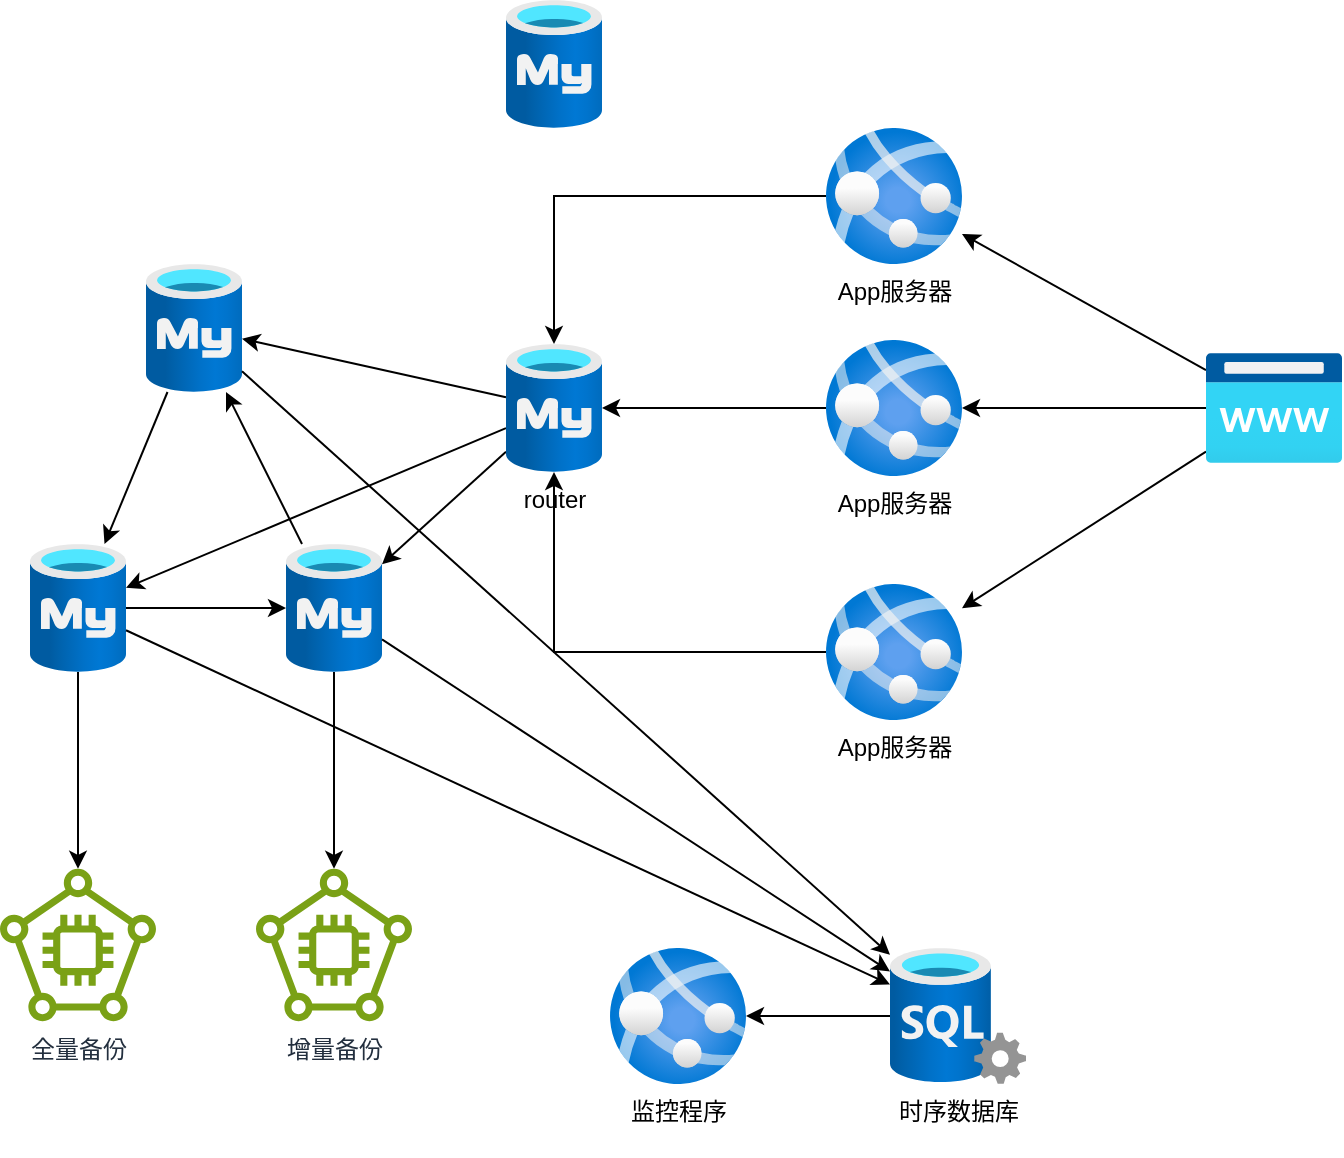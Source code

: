 <mxfile version="24.7.14" pages="5">
  <diagram name="L1" id="BFDUDT7zp8bW2f1VNkSr">
    <mxGraphModel dx="892" dy="621" grid="1" gridSize="10" guides="1" tooltips="1" connect="1" arrows="1" fold="1" page="1" pageScale="1" pageWidth="850" pageHeight="1100" math="0" shadow="0">
      <root>
        <mxCell id="0" />
        <mxCell id="1" parent="0" />
        <mxCell id="Ar2I6kyapb9o5fW3UJyG-4" value="" style="rounded=0;orthogonalLoop=1;jettySize=auto;html=1;" edge="1" parent="1" source="Ar2I6kyapb9o5fW3UJyG-1" target="Ar2I6kyapb9o5fW3UJyG-2">
          <mxGeometry relative="1" as="geometry" />
        </mxCell>
        <mxCell id="Ar2I6kyapb9o5fW3UJyG-1" value="" style="image;aspect=fixed;html=1;points=[];align=center;fontSize=12;image=img/lib/azure2/databases/Azure_Database_MySQL_Server.svg;" vertex="1" parent="1">
          <mxGeometry x="208" y="198" width="48" height="64" as="geometry" />
        </mxCell>
        <mxCell id="Ar2I6kyapb9o5fW3UJyG-5" value="" style="edgeStyle=orthogonalEdgeStyle;rounded=0;orthogonalLoop=1;jettySize=auto;html=1;" edge="1" parent="1" source="Ar2I6kyapb9o5fW3UJyG-2" target="Ar2I6kyapb9o5fW3UJyG-3">
          <mxGeometry relative="1" as="geometry" />
        </mxCell>
        <mxCell id="oi42S8Nz0SJRRiCIxCUv-2" value="" style="edgeStyle=orthogonalEdgeStyle;rounded=0;orthogonalLoop=1;jettySize=auto;html=1;" edge="1" parent="1" source="Ar2I6kyapb9o5fW3UJyG-2" target="uQp_ELIqiohpTSqB1h4A-3">
          <mxGeometry relative="1" as="geometry" />
        </mxCell>
        <mxCell id="Ar2I6kyapb9o5fW3UJyG-2" value="" style="image;aspect=fixed;html=1;points=[];align=center;fontSize=12;image=img/lib/azure2/databases/Azure_Database_MySQL_Server.svg;" vertex="1" parent="1">
          <mxGeometry x="150" y="338" width="48" height="64" as="geometry" />
        </mxCell>
        <mxCell id="Ar2I6kyapb9o5fW3UJyG-6" value="" style="rounded=0;orthogonalLoop=1;jettySize=auto;html=1;" edge="1" parent="1" source="Ar2I6kyapb9o5fW3UJyG-3" target="Ar2I6kyapb9o5fW3UJyG-1">
          <mxGeometry relative="1" as="geometry" />
        </mxCell>
        <mxCell id="oi42S8Nz0SJRRiCIxCUv-1" value="" style="edgeStyle=orthogonalEdgeStyle;rounded=0;orthogonalLoop=1;jettySize=auto;html=1;" edge="1" parent="1" source="Ar2I6kyapb9o5fW3UJyG-3" target="uQp_ELIqiohpTSqB1h4A-2">
          <mxGeometry relative="1" as="geometry" />
        </mxCell>
        <mxCell id="Ar2I6kyapb9o5fW3UJyG-3" value="" style="image;aspect=fixed;html=1;points=[];align=center;fontSize=12;image=img/lib/azure2/databases/Azure_Database_MySQL_Server.svg;" vertex="1" parent="1">
          <mxGeometry x="278" y="338" width="48" height="64" as="geometry" />
        </mxCell>
        <mxCell id="Ar2I6kyapb9o5fW3UJyG-8" value="" style="rounded=0;orthogonalLoop=1;jettySize=auto;html=1;" edge="1" parent="1" source="Ar2I6kyapb9o5fW3UJyG-7" target="Ar2I6kyapb9o5fW3UJyG-1">
          <mxGeometry relative="1" as="geometry" />
        </mxCell>
        <mxCell id="Ar2I6kyapb9o5fW3UJyG-9" value="" style="rounded=0;orthogonalLoop=1;jettySize=auto;html=1;" edge="1" parent="1" source="Ar2I6kyapb9o5fW3UJyG-7" target="Ar2I6kyapb9o5fW3UJyG-3">
          <mxGeometry relative="1" as="geometry" />
        </mxCell>
        <mxCell id="Ar2I6kyapb9o5fW3UJyG-10" value="" style="rounded=0;orthogonalLoop=1;jettySize=auto;html=1;" edge="1" parent="1" source="Ar2I6kyapb9o5fW3UJyG-7" target="Ar2I6kyapb9o5fW3UJyG-2">
          <mxGeometry relative="1" as="geometry" />
        </mxCell>
        <mxCell id="Ar2I6kyapb9o5fW3UJyG-7" value="router" style="image;aspect=fixed;html=1;points=[];align=center;fontSize=12;image=img/lib/azure2/databases/Azure_Database_MySQL_Server.svg;" vertex="1" parent="1">
          <mxGeometry x="388" y="238" width="48" height="64" as="geometry" />
        </mxCell>
        <mxCell id="Ar2I6kyapb9o5fW3UJyG-15" value="" style="edgeStyle=orthogonalEdgeStyle;rounded=0;orthogonalLoop=1;jettySize=auto;html=1;" edge="1" parent="1" source="Ar2I6kyapb9o5fW3UJyG-12" target="Ar2I6kyapb9o5fW3UJyG-7">
          <mxGeometry relative="1" as="geometry" />
        </mxCell>
        <mxCell id="Ar2I6kyapb9o5fW3UJyG-12" value="App服务器" style="image;aspect=fixed;html=1;points=[];align=center;fontSize=12;image=img/lib/azure2/app_services/App_Services.svg;" vertex="1" parent="1">
          <mxGeometry x="548" y="130" width="68" height="68" as="geometry" />
        </mxCell>
        <mxCell id="Ar2I6kyapb9o5fW3UJyG-17" value="" style="edgeStyle=orthogonalEdgeStyle;rounded=0;orthogonalLoop=1;jettySize=auto;html=1;" edge="1" parent="1" source="Ar2I6kyapb9o5fW3UJyG-13" target="Ar2I6kyapb9o5fW3UJyG-7">
          <mxGeometry relative="1" as="geometry" />
        </mxCell>
        <mxCell id="Ar2I6kyapb9o5fW3UJyG-13" value="App服务器" style="image;aspect=fixed;html=1;points=[];align=center;fontSize=12;image=img/lib/azure2/app_services/App_Services.svg;" vertex="1" parent="1">
          <mxGeometry x="548" y="358" width="68" height="68" as="geometry" />
        </mxCell>
        <mxCell id="Ar2I6kyapb9o5fW3UJyG-16" value="" style="edgeStyle=orthogonalEdgeStyle;rounded=0;orthogonalLoop=1;jettySize=auto;html=1;" edge="1" parent="1" source="Ar2I6kyapb9o5fW3UJyG-14" target="Ar2I6kyapb9o5fW3UJyG-7">
          <mxGeometry relative="1" as="geometry" />
        </mxCell>
        <mxCell id="Ar2I6kyapb9o5fW3UJyG-14" value="App服务器" style="image;aspect=fixed;html=1;points=[];align=center;fontSize=12;image=img/lib/azure2/app_services/App_Services.svg;" vertex="1" parent="1">
          <mxGeometry x="548" y="236" width="68" height="68" as="geometry" />
        </mxCell>
        <mxCell id="Ar2I6kyapb9o5fW3UJyG-19" value="" style="rounded=0;orthogonalLoop=1;jettySize=auto;html=1;" edge="1" parent="1" source="Ar2I6kyapb9o5fW3UJyG-18" target="Ar2I6kyapb9o5fW3UJyG-12">
          <mxGeometry relative="1" as="geometry" />
        </mxCell>
        <mxCell id="Ar2I6kyapb9o5fW3UJyG-20" value="" style="rounded=0;orthogonalLoop=1;jettySize=auto;html=1;" edge="1" parent="1" source="Ar2I6kyapb9o5fW3UJyG-18" target="Ar2I6kyapb9o5fW3UJyG-14">
          <mxGeometry relative="1" as="geometry" />
        </mxCell>
        <mxCell id="Ar2I6kyapb9o5fW3UJyG-21" value="" style="rounded=0;orthogonalLoop=1;jettySize=auto;html=1;" edge="1" parent="1" source="Ar2I6kyapb9o5fW3UJyG-18" target="Ar2I6kyapb9o5fW3UJyG-13">
          <mxGeometry relative="1" as="geometry" />
        </mxCell>
        <mxCell id="Ar2I6kyapb9o5fW3UJyG-18" value="" style="image;aspect=fixed;html=1;points=[];align=center;fontSize=12;image=img/lib/azure2/app_services/App_Service_Domains.svg;" vertex="1" parent="1">
          <mxGeometry x="738" y="242.5" width="68" height="55.0" as="geometry" />
        </mxCell>
        <mxCell id="81i1dUO_mtLAsaVfOT57-1" value="" style="image;aspect=fixed;html=1;points=[];align=center;fontSize=12;image=img/lib/azure2/databases/Azure_Database_MySQL_Server.svg;" vertex="1" parent="1">
          <mxGeometry x="388" y="66" width="48" height="64" as="geometry" />
        </mxCell>
        <mxCell id="81i1dUO_mtLAsaVfOT57-2" value="监控程序&lt;div&gt;&lt;br&gt;&lt;/div&gt;" style="image;aspect=fixed;html=1;points=[];align=center;fontSize=12;image=img/lib/azure2/app_services/App_Services.svg;" vertex="1" parent="1">
          <mxGeometry x="440" y="540" width="68" height="68" as="geometry" />
        </mxCell>
        <mxCell id="uQp_ELIqiohpTSqB1h4A-1" value="" style="edgeStyle=orthogonalEdgeStyle;rounded=0;orthogonalLoop=1;jettySize=auto;html=1;" edge="1" parent="1" source="81i1dUO_mtLAsaVfOT57-3" target="81i1dUO_mtLAsaVfOT57-2">
          <mxGeometry relative="1" as="geometry" />
        </mxCell>
        <mxCell id="81i1dUO_mtLAsaVfOT57-3" value="时序数据库" style="image;aspect=fixed;html=1;points=[];align=center;fontSize=12;image=img/lib/azure2/databases/SQL_Server.svg;" vertex="1" parent="1">
          <mxGeometry x="580" y="540" width="68" height="68" as="geometry" />
        </mxCell>
        <mxCell id="uQp_ELIqiohpTSqB1h4A-2" value="增量备份" style="sketch=0;outlineConnect=0;fontColor=#232F3E;gradientColor=none;fillColor=#7AA116;strokeColor=none;dashed=0;verticalLabelPosition=bottom;verticalAlign=top;align=center;html=1;fontSize=12;fontStyle=0;aspect=fixed;pointerEvents=1;shape=mxgraph.aws4.backup_compute;" vertex="1" parent="1">
          <mxGeometry x="263" y="500" width="78" height="77" as="geometry" />
        </mxCell>
        <mxCell id="uQp_ELIqiohpTSqB1h4A-3" value="全量备份" style="sketch=0;outlineConnect=0;fontColor=#232F3E;gradientColor=none;fillColor=#7AA116;strokeColor=none;dashed=0;verticalLabelPosition=bottom;verticalAlign=top;align=center;html=1;fontSize=12;fontStyle=0;aspect=fixed;pointerEvents=1;shape=mxgraph.aws4.backup_compute;" vertex="1" parent="1">
          <mxGeometry x="135" y="500" width="78" height="77" as="geometry" />
        </mxCell>
        <mxCell id="oi42S8Nz0SJRRiCIxCUv-3" value="" style="endArrow=classic;html=1;rounded=0;" edge="1" parent="1" source="Ar2I6kyapb9o5fW3UJyG-1" target="81i1dUO_mtLAsaVfOT57-3">
          <mxGeometry width="50" height="50" relative="1" as="geometry">
            <mxPoint x="370" y="400" as="sourcePoint" />
            <mxPoint x="420" y="350" as="targetPoint" />
          </mxGeometry>
        </mxCell>
        <mxCell id="oi42S8Nz0SJRRiCIxCUv-4" value="" style="endArrow=classic;html=1;rounded=0;" edge="1" parent="1" source="Ar2I6kyapb9o5fW3UJyG-2" target="81i1dUO_mtLAsaVfOT57-3">
          <mxGeometry width="50" height="50" relative="1" as="geometry">
            <mxPoint x="370" y="400" as="sourcePoint" />
            <mxPoint x="420" y="350" as="targetPoint" />
          </mxGeometry>
        </mxCell>
        <mxCell id="oi42S8Nz0SJRRiCIxCUv-5" value="" style="endArrow=classic;html=1;rounded=0;" edge="1" parent="1" source="Ar2I6kyapb9o5fW3UJyG-3" target="81i1dUO_mtLAsaVfOT57-3">
          <mxGeometry width="50" height="50" relative="1" as="geometry">
            <mxPoint x="370" y="400" as="sourcePoint" />
            <mxPoint x="420" y="350" as="targetPoint" />
          </mxGeometry>
        </mxCell>
      </root>
    </mxGraphModel>
  </diagram>
  <diagram id="nIjgZ2-SpNTqjJREQWF2" name="L2">
    <mxGraphModel dx="892" dy="621" grid="1" gridSize="10" guides="1" tooltips="1" connect="1" arrows="1" fold="1" page="1" pageScale="1" pageWidth="850" pageHeight="1100" math="0" shadow="0">
      <root>
        <mxCell id="0" />
        <mxCell id="1" parent="0" />
        <mxCell id="2KMu9q8ZVu2z2tUtmJDD-1" value="" style="rounded=0;orthogonalLoop=1;jettySize=auto;html=1;" edge="1" parent="1" source="2KMu9q8ZVu2z2tUtmJDD-2" target="2KMu9q8ZVu2z2tUtmJDD-4">
          <mxGeometry relative="1" as="geometry" />
        </mxCell>
        <mxCell id="2KMu9q8ZVu2z2tUtmJDD-2" value="" style="image;aspect=fixed;html=1;points=[];align=center;fontSize=12;image=img/lib/azure2/databases/Azure_Database_MySQL_Server.svg;" vertex="1" parent="1">
          <mxGeometry x="240" y="80" width="48" height="64" as="geometry" />
        </mxCell>
        <mxCell id="2KMu9q8ZVu2z2tUtmJDD-3" value="" style="edgeStyle=orthogonalEdgeStyle;rounded=0;orthogonalLoop=1;jettySize=auto;html=1;" edge="1" parent="1" source="2KMu9q8ZVu2z2tUtmJDD-4" target="2KMu9q8ZVu2z2tUtmJDD-6">
          <mxGeometry relative="1" as="geometry" />
        </mxCell>
        <mxCell id="2KMu9q8ZVu2z2tUtmJDD-4" value="" style="image;aspect=fixed;html=1;points=[];align=center;fontSize=12;image=img/lib/azure2/databases/Azure_Database_MySQL_Server.svg;" vertex="1" parent="1">
          <mxGeometry x="182" y="220" width="48" height="64" as="geometry" />
        </mxCell>
        <mxCell id="2KMu9q8ZVu2z2tUtmJDD-5" value="" style="rounded=0;orthogonalLoop=1;jettySize=auto;html=1;" edge="1" parent="1" source="2KMu9q8ZVu2z2tUtmJDD-6" target="2KMu9q8ZVu2z2tUtmJDD-2">
          <mxGeometry relative="1" as="geometry" />
        </mxCell>
        <mxCell id="2KMu9q8ZVu2z2tUtmJDD-6" value="" style="image;aspect=fixed;html=1;points=[];align=center;fontSize=12;image=img/lib/azure2/databases/Azure_Database_MySQL_Server.svg;" vertex="1" parent="1">
          <mxGeometry x="310" y="220" width="48" height="64" as="geometry" />
        </mxCell>
        <mxCell id="2KMu9q8ZVu2z2tUtmJDD-7" value="" style="rounded=0;orthogonalLoop=1;jettySize=auto;html=1;" edge="1" parent="1" source="2KMu9q8ZVu2z2tUtmJDD-10" target="2KMu9q8ZVu2z2tUtmJDD-2">
          <mxGeometry relative="1" as="geometry" />
        </mxCell>
        <mxCell id="2KMu9q8ZVu2z2tUtmJDD-8" value="" style="rounded=0;orthogonalLoop=1;jettySize=auto;html=1;" edge="1" parent="1" source="2KMu9q8ZVu2z2tUtmJDD-10" target="2KMu9q8ZVu2z2tUtmJDD-6">
          <mxGeometry relative="1" as="geometry" />
        </mxCell>
        <mxCell id="2KMu9q8ZVu2z2tUtmJDD-9" value="" style="rounded=0;orthogonalLoop=1;jettySize=auto;html=1;" edge="1" parent="1" source="2KMu9q8ZVu2z2tUtmJDD-10" target="2KMu9q8ZVu2z2tUtmJDD-4">
          <mxGeometry relative="1" as="geometry" />
        </mxCell>
        <mxCell id="2KMu9q8ZVu2z2tUtmJDD-10" value="router" style="image;aspect=fixed;html=1;points=[];align=center;fontSize=12;image=img/lib/azure2/databases/Azure_Database_MySQL_Server.svg;" vertex="1" parent="1">
          <mxGeometry x="420" y="120" width="48" height="64" as="geometry" />
        </mxCell>
        <mxCell id="2KMu9q8ZVu2z2tUtmJDD-11" value="" style="edgeStyle=orthogonalEdgeStyle;rounded=0;orthogonalLoop=1;jettySize=auto;html=1;" edge="1" parent="1" source="2KMu9q8ZVu2z2tUtmJDD-12" target="2KMu9q8ZVu2z2tUtmJDD-10">
          <mxGeometry relative="1" as="geometry" />
        </mxCell>
        <mxCell id="2KMu9q8ZVu2z2tUtmJDD-12" value="App服务器" style="image;aspect=fixed;html=1;points=[];align=center;fontSize=12;image=img/lib/azure2/app_services/App_Services.svg;" vertex="1" parent="1">
          <mxGeometry x="580" y="12" width="68" height="68" as="geometry" />
        </mxCell>
        <mxCell id="2KMu9q8ZVu2z2tUtmJDD-13" value="" style="edgeStyle=orthogonalEdgeStyle;rounded=0;orthogonalLoop=1;jettySize=auto;html=1;" edge="1" parent="1" source="2KMu9q8ZVu2z2tUtmJDD-14" target="2KMu9q8ZVu2z2tUtmJDD-10">
          <mxGeometry relative="1" as="geometry" />
        </mxCell>
        <mxCell id="2KMu9q8ZVu2z2tUtmJDD-27" value="" style="rounded=0;orthogonalLoop=1;jettySize=auto;html=1;" edge="1" parent="1" source="2KMu9q8ZVu2z2tUtmJDD-14" target="2KMu9q8ZVu2z2tUtmJDD-23">
          <mxGeometry relative="1" as="geometry" />
        </mxCell>
        <mxCell id="2KMu9q8ZVu2z2tUtmJDD-14" value="App服务器" style="image;aspect=fixed;html=1;points=[];align=center;fontSize=12;image=img/lib/azure2/app_services/App_Services.svg;" vertex="1" parent="1">
          <mxGeometry x="580" y="240" width="68" height="68" as="geometry" />
        </mxCell>
        <mxCell id="2KMu9q8ZVu2z2tUtmJDD-29" value="" style="edgeStyle=orthogonalEdgeStyle;rounded=0;orthogonalLoop=1;jettySize=auto;html=1;" edge="1" parent="1" source="2KMu9q8ZVu2z2tUtmJDD-16" target="2KMu9q8ZVu2z2tUtmJDD-10">
          <mxGeometry relative="1" as="geometry" />
        </mxCell>
        <mxCell id="2KMu9q8ZVu2z2tUtmJDD-16" value="App服务器" style="image;aspect=fixed;html=1;points=[];align=center;fontSize=12;image=img/lib/azure2/app_services/App_Services.svg;" vertex="1" parent="1">
          <mxGeometry x="580" y="118" width="68" height="68" as="geometry" />
        </mxCell>
        <mxCell id="2KMu9q8ZVu2z2tUtmJDD-17" value="" style="rounded=0;orthogonalLoop=1;jettySize=auto;html=1;" edge="1" parent="1" source="2KMu9q8ZVu2z2tUtmJDD-20" target="2KMu9q8ZVu2z2tUtmJDD-12">
          <mxGeometry relative="1" as="geometry" />
        </mxCell>
        <mxCell id="2KMu9q8ZVu2z2tUtmJDD-18" value="" style="rounded=0;orthogonalLoop=1;jettySize=auto;html=1;" edge="1" parent="1" source="2KMu9q8ZVu2z2tUtmJDD-20" target="2KMu9q8ZVu2z2tUtmJDD-16">
          <mxGeometry relative="1" as="geometry" />
        </mxCell>
        <mxCell id="2KMu9q8ZVu2z2tUtmJDD-19" value="" style="rounded=0;orthogonalLoop=1;jettySize=auto;html=1;" edge="1" parent="1" source="2KMu9q8ZVu2z2tUtmJDD-20" target="2KMu9q8ZVu2z2tUtmJDD-14">
          <mxGeometry relative="1" as="geometry" />
        </mxCell>
        <mxCell id="2KMu9q8ZVu2z2tUtmJDD-20" value="" style="image;aspect=fixed;html=1;points=[];align=center;fontSize=12;image=img/lib/azure2/app_services/App_Service_Domains.svg;" vertex="1" parent="1">
          <mxGeometry x="770" y="124.5" width="68" height="55.0" as="geometry" />
        </mxCell>
        <mxCell id="2KMu9q8ZVu2z2tUtmJDD-23" value="NFS" style="image;aspect=fixed;html=1;points=[];align=center;fontSize=12;image=img/lib/azure2/storage/StorSimple_Data_Managers.svg;" vertex="1" parent="1">
          <mxGeometry x="470" y="390" width="48" height="64" as="geometry" />
        </mxCell>
        <mxCell id="2KMu9q8ZVu2z2tUtmJDD-32" value="" style="rounded=0;orthogonalLoop=1;jettySize=auto;html=1;" edge="1" parent="1" source="2KMu9q8ZVu2z2tUtmJDD-26" target="2KMu9q8ZVu2z2tUtmJDD-10">
          <mxGeometry relative="1" as="geometry" />
        </mxCell>
        <mxCell id="2KMu9q8ZVu2z2tUtmJDD-33" value="" style="edgeStyle=orthogonalEdgeStyle;rounded=0;orthogonalLoop=1;jettySize=auto;html=1;" edge="1" parent="1" source="2KMu9q8ZVu2z2tUtmJDD-26" target="2KMu9q8ZVu2z2tUtmJDD-23">
          <mxGeometry relative="1" as="geometry" />
        </mxCell>
        <mxCell id="2KMu9q8ZVu2z2tUtmJDD-26" value="定时任务" style="points=[[0.145,0.145,0],[0.5,0,0],[0.855,0.145,0],[1,0.5,0],[0.855,0.855,0],[0.5,1,0],[0.145,0.855,0],[0,0.5,0]];shape=mxgraph.bpmn.event;html=1;verticalLabelPosition=bottom;labelBackgroundColor=#ffffff;verticalAlign=top;align=center;perimeter=ellipsePerimeter;outlineConnect=0;aspect=fixed;outline=catching;symbol=timer;" vertex="1" parent="1">
          <mxGeometry x="350" y="397" width="50" height="50" as="geometry" />
        </mxCell>
        <mxCell id="2KMu9q8ZVu2z2tUtmJDD-30" value="" style="endArrow=classic;html=1;rounded=0;" edge="1" parent="1" source="2KMu9q8ZVu2z2tUtmJDD-12" target="2KMu9q8ZVu2z2tUtmJDD-23">
          <mxGeometry width="50" height="50" relative="1" as="geometry">
            <mxPoint x="420" y="220" as="sourcePoint" />
            <mxPoint x="470" y="170" as="targetPoint" />
          </mxGeometry>
        </mxCell>
        <mxCell id="2KMu9q8ZVu2z2tUtmJDD-31" value="" style="endArrow=classic;html=1;rounded=0;" edge="1" parent="1" source="2KMu9q8ZVu2z2tUtmJDD-16" target="2KMu9q8ZVu2z2tUtmJDD-23">
          <mxGeometry width="50" height="50" relative="1" as="geometry">
            <mxPoint x="420" y="220" as="sourcePoint" />
            <mxPoint x="560" y="200" as="targetPoint" />
          </mxGeometry>
        </mxCell>
      </root>
    </mxGraphModel>
  </diagram>
  <diagram id="y6FhThIO_ZO7V0j0Mpfw" name="L3">
    <mxGraphModel dx="892" dy="621" grid="1" gridSize="10" guides="1" tooltips="1" connect="1" arrows="1" fold="1" page="1" pageScale="1" pageWidth="850" pageHeight="1100" math="0" shadow="0">
      <root>
        <mxCell id="0" />
        <mxCell id="1" parent="0" />
        <mxCell id="eptUyO4xNGn-BXEB1Qza-1" value="" style="rounded=0;orthogonalLoop=1;jettySize=auto;html=1;" edge="1" parent="1" source="eptUyO4xNGn-BXEB1Qza-2" target="eptUyO4xNGn-BXEB1Qza-4">
          <mxGeometry relative="1" as="geometry" />
        </mxCell>
        <mxCell id="eptUyO4xNGn-BXEB1Qza-2" value="" style="image;aspect=fixed;html=1;points=[];align=center;fontSize=12;image=img/lib/azure2/databases/Azure_Database_MySQL_Server.svg;" vertex="1" parent="1">
          <mxGeometry x="240" y="80" width="48" height="64" as="geometry" />
        </mxCell>
        <mxCell id="eptUyO4xNGn-BXEB1Qza-3" value="" style="edgeStyle=orthogonalEdgeStyle;rounded=0;orthogonalLoop=1;jettySize=auto;html=1;" edge="1" parent="1" source="eptUyO4xNGn-BXEB1Qza-4" target="eptUyO4xNGn-BXEB1Qza-6">
          <mxGeometry relative="1" as="geometry" />
        </mxCell>
        <mxCell id="eptUyO4xNGn-BXEB1Qza-4" value="" style="image;aspect=fixed;html=1;points=[];align=center;fontSize=12;image=img/lib/azure2/databases/Azure_Database_MySQL_Server.svg;" vertex="1" parent="1">
          <mxGeometry x="182" y="220" width="48" height="64" as="geometry" />
        </mxCell>
        <mxCell id="eptUyO4xNGn-BXEB1Qza-5" value="" style="rounded=0;orthogonalLoop=1;jettySize=auto;html=1;" edge="1" parent="1" source="eptUyO4xNGn-BXEB1Qza-6" target="eptUyO4xNGn-BXEB1Qza-2">
          <mxGeometry relative="1" as="geometry" />
        </mxCell>
        <mxCell id="eptUyO4xNGn-BXEB1Qza-6" value="" style="image;aspect=fixed;html=1;points=[];align=center;fontSize=12;image=img/lib/azure2/databases/Azure_Database_MySQL_Server.svg;" vertex="1" parent="1">
          <mxGeometry x="310" y="220" width="48" height="64" as="geometry" />
        </mxCell>
        <mxCell id="eptUyO4xNGn-BXEB1Qza-7" value="" style="rounded=0;orthogonalLoop=1;jettySize=auto;html=1;" edge="1" parent="1" source="eptUyO4xNGn-BXEB1Qza-10" target="eptUyO4xNGn-BXEB1Qza-2">
          <mxGeometry relative="1" as="geometry" />
        </mxCell>
        <mxCell id="eptUyO4xNGn-BXEB1Qza-8" value="" style="rounded=0;orthogonalLoop=1;jettySize=auto;html=1;" edge="1" parent="1" source="eptUyO4xNGn-BXEB1Qza-10" target="eptUyO4xNGn-BXEB1Qza-6">
          <mxGeometry relative="1" as="geometry" />
        </mxCell>
        <mxCell id="eptUyO4xNGn-BXEB1Qza-9" value="" style="rounded=0;orthogonalLoop=1;jettySize=auto;html=1;" edge="1" parent="1" source="eptUyO4xNGn-BXEB1Qza-10" target="eptUyO4xNGn-BXEB1Qza-4">
          <mxGeometry relative="1" as="geometry" />
        </mxCell>
        <mxCell id="eptUyO4xNGn-BXEB1Qza-10" value="router" style="image;aspect=fixed;html=1;points=[];align=center;fontSize=12;image=img/lib/azure2/databases/Azure_Database_MySQL_Server.svg;" vertex="1" parent="1">
          <mxGeometry x="420" y="120" width="48" height="64" as="geometry" />
        </mxCell>
        <mxCell id="eptUyO4xNGn-BXEB1Qza-11" value="" style="edgeStyle=orthogonalEdgeStyle;rounded=0;orthogonalLoop=1;jettySize=auto;html=1;" edge="1" parent="1" source="eptUyO4xNGn-BXEB1Qza-12" target="eptUyO4xNGn-BXEB1Qza-10">
          <mxGeometry relative="1" as="geometry" />
        </mxCell>
        <mxCell id="eptUyO4xNGn-BXEB1Qza-12" value="App服务器" style="image;aspect=fixed;html=1;points=[];align=center;fontSize=12;image=img/lib/azure2/app_services/App_Services.svg;" vertex="1" parent="1">
          <mxGeometry x="580" y="12" width="68" height="68" as="geometry" />
        </mxCell>
        <mxCell id="eptUyO4xNGn-BXEB1Qza-13" value="" style="edgeStyle=orthogonalEdgeStyle;rounded=0;orthogonalLoop=1;jettySize=auto;html=1;" edge="1" parent="1" source="eptUyO4xNGn-BXEB1Qza-15" target="eptUyO4xNGn-BXEB1Qza-10">
          <mxGeometry relative="1" as="geometry" />
        </mxCell>
        <mxCell id="eptUyO4xNGn-BXEB1Qza-14" value="" style="rounded=0;orthogonalLoop=1;jettySize=auto;html=1;" edge="1" parent="1" source="eptUyO4xNGn-BXEB1Qza-15" target="eptUyO4xNGn-BXEB1Qza-22">
          <mxGeometry relative="1" as="geometry" />
        </mxCell>
        <mxCell id="eptUyO4xNGn-BXEB1Qza-15" value="App服务器" style="image;aspect=fixed;html=1;points=[];align=center;fontSize=12;image=img/lib/azure2/app_services/App_Services.svg;" vertex="1" parent="1">
          <mxGeometry x="580" y="240" width="68" height="68" as="geometry" />
        </mxCell>
        <mxCell id="eptUyO4xNGn-BXEB1Qza-16" value="" style="edgeStyle=orthogonalEdgeStyle;rounded=0;orthogonalLoop=1;jettySize=auto;html=1;" edge="1" parent="1" source="eptUyO4xNGn-BXEB1Qza-17" target="eptUyO4xNGn-BXEB1Qza-10">
          <mxGeometry relative="1" as="geometry" />
        </mxCell>
        <mxCell id="eptUyO4xNGn-BXEB1Qza-17" value="App服务器" style="image;aspect=fixed;html=1;points=[];align=center;fontSize=12;image=img/lib/azure2/app_services/App_Services.svg;" vertex="1" parent="1">
          <mxGeometry x="580" y="118" width="68" height="68" as="geometry" />
        </mxCell>
        <mxCell id="eptUyO4xNGn-BXEB1Qza-18" value="" style="rounded=0;orthogonalLoop=1;jettySize=auto;html=1;" edge="1" parent="1" source="eptUyO4xNGn-BXEB1Qza-21" target="eptUyO4xNGn-BXEB1Qza-12">
          <mxGeometry relative="1" as="geometry" />
        </mxCell>
        <mxCell id="eptUyO4xNGn-BXEB1Qza-19" value="" style="rounded=0;orthogonalLoop=1;jettySize=auto;html=1;" edge="1" parent="1" source="eptUyO4xNGn-BXEB1Qza-21" target="eptUyO4xNGn-BXEB1Qza-17">
          <mxGeometry relative="1" as="geometry" />
        </mxCell>
        <mxCell id="eptUyO4xNGn-BXEB1Qza-20" value="" style="rounded=0;orthogonalLoop=1;jettySize=auto;html=1;" edge="1" parent="1" source="eptUyO4xNGn-BXEB1Qza-21" target="eptUyO4xNGn-BXEB1Qza-15">
          <mxGeometry relative="1" as="geometry" />
        </mxCell>
        <mxCell id="eptUyO4xNGn-BXEB1Qza-21" value="" style="image;aspect=fixed;html=1;points=[];align=center;fontSize=12;image=img/lib/azure2/app_services/App_Service_Domains.svg;" vertex="1" parent="1">
          <mxGeometry x="770" y="124.5" width="68" height="55.0" as="geometry" />
        </mxCell>
        <mxCell id="eptUyO4xNGn-BXEB1Qza-22" value="NFS" style="image;aspect=fixed;html=1;points=[];align=center;fontSize=12;image=img/lib/azure2/storage/StorSimple_Data_Managers.svg;" vertex="1" parent="1">
          <mxGeometry x="500" y="460" width="48" height="64" as="geometry" />
        </mxCell>
        <mxCell id="eptUyO4xNGn-BXEB1Qza-26" value="" style="endArrow=classic;html=1;rounded=0;" edge="1" parent="1" source="eptUyO4xNGn-BXEB1Qza-12" target="eptUyO4xNGn-BXEB1Qza-22">
          <mxGeometry width="50" height="50" relative="1" as="geometry">
            <mxPoint x="420" y="220" as="sourcePoint" />
            <mxPoint x="470" y="170" as="targetPoint" />
          </mxGeometry>
        </mxCell>
        <mxCell id="eptUyO4xNGn-BXEB1Qza-27" value="" style="endArrow=classic;html=1;rounded=0;" edge="1" parent="1" source="eptUyO4xNGn-BXEB1Qza-17" target="eptUyO4xNGn-BXEB1Qza-22">
          <mxGeometry width="50" height="50" relative="1" as="geometry">
            <mxPoint x="420" y="220" as="sourcePoint" />
            <mxPoint x="560" y="200" as="targetPoint" />
          </mxGeometry>
        </mxCell>
        <mxCell id="eptUyO4xNGn-BXEB1Qza-28" value="Redis集群" style="image;aspect=fixed;html=1;points=[];align=center;fontSize=12;image=img/lib/azure2/databases/Cache_Redis.svg;" vertex="1" parent="1">
          <mxGeometry x="310" y="466" width="64" height="52" as="geometry" />
        </mxCell>
        <mxCell id="eptUyO4xNGn-BXEB1Qza-30" value="" style="edgeStyle=orthogonalEdgeStyle;rounded=0;orthogonalLoop=1;jettySize=auto;html=1;" edge="1" parent="1" source="eptUyO4xNGn-BXEB1Qza-29" target="eptUyO4xNGn-BXEB1Qza-10">
          <mxGeometry relative="1" as="geometry" />
        </mxCell>
        <mxCell id="eptUyO4xNGn-BXEB1Qza-31" value="" style="edgeStyle=orthogonalEdgeStyle;rounded=0;orthogonalLoop=1;jettySize=auto;html=1;" edge="1" parent="1" source="eptUyO4xNGn-BXEB1Qza-29" target="eptUyO4xNGn-BXEB1Qza-28">
          <mxGeometry relative="1" as="geometry" />
        </mxCell>
        <mxCell id="eptUyO4xNGn-BXEB1Qza-32" value="" style="edgeStyle=orthogonalEdgeStyle;rounded=0;orthogonalLoop=1;jettySize=auto;html=1;" edge="1" parent="1" source="eptUyO4xNGn-BXEB1Qza-29" target="eptUyO4xNGn-BXEB1Qza-22">
          <mxGeometry relative="1" as="geometry" />
        </mxCell>
        <mxCell id="eptUyO4xNGn-BXEB1Qza-29" value="ETL" style="image;aspect=fixed;html=1;points=[];align=center;fontSize=12;image=img/lib/azure2/storage/StorSimple_Data_Managers.svg;" vertex="1" parent="1">
          <mxGeometry x="420" y="460" width="48" height="64" as="geometry" />
        </mxCell>
      </root>
    </mxGraphModel>
  </diagram>
  <diagram id="7fVqN9MMZaLEQdqv-YGP" name="L4">
    <mxGraphModel dx="892" dy="621" grid="1" gridSize="10" guides="1" tooltips="1" connect="1" arrows="1" fold="1" page="1" pageScale="1" pageWidth="850" pageHeight="1100" math="0" shadow="0">
      <root>
        <mxCell id="0" />
        <mxCell id="1" parent="0" />
        <mxCell id="fPP4Iizd9QlT9NWYujbH-1" value="" style="rounded=0;orthogonalLoop=1;jettySize=auto;html=1;" edge="1" parent="1" source="fPP4Iizd9QlT9NWYujbH-2" target="fPP4Iizd9QlT9NWYujbH-4">
          <mxGeometry relative="1" as="geometry" />
        </mxCell>
        <mxCell id="fPP4Iizd9QlT9NWYujbH-2" value="" style="image;aspect=fixed;html=1;points=[];align=center;fontSize=12;image=img/lib/azure2/databases/Azure_Database_MySQL_Server.svg;" vertex="1" parent="1">
          <mxGeometry x="168" y="12" width="48" height="64" as="geometry" />
        </mxCell>
        <mxCell id="fPP4Iizd9QlT9NWYujbH-3" value="" style="edgeStyle=orthogonalEdgeStyle;rounded=0;orthogonalLoop=1;jettySize=auto;html=1;" edge="1" parent="1" source="fPP4Iizd9QlT9NWYujbH-4" target="fPP4Iizd9QlT9NWYujbH-6">
          <mxGeometry relative="1" as="geometry" />
        </mxCell>
        <mxCell id="fPP4Iizd9QlT9NWYujbH-4" value="" style="image;aspect=fixed;html=1;points=[];align=center;fontSize=12;image=img/lib/azure2/databases/Azure_Database_MySQL_Server.svg;" vertex="1" parent="1">
          <mxGeometry x="110" y="152" width="48" height="64" as="geometry" />
        </mxCell>
        <mxCell id="fPP4Iizd9QlT9NWYujbH-5" value="" style="rounded=0;orthogonalLoop=1;jettySize=auto;html=1;" edge="1" parent="1" source="fPP4Iizd9QlT9NWYujbH-6" target="fPP4Iizd9QlT9NWYujbH-2">
          <mxGeometry relative="1" as="geometry" />
        </mxCell>
        <mxCell id="fPP4Iizd9QlT9NWYujbH-6" value="" style="image;aspect=fixed;html=1;points=[];align=center;fontSize=12;image=img/lib/azure2/databases/Azure_Database_MySQL_Server.svg;" vertex="1" parent="1">
          <mxGeometry x="238" y="152" width="48" height="64" as="geometry" />
        </mxCell>
        <mxCell id="fPP4Iizd9QlT9NWYujbH-7" value="" style="rounded=0;orthogonalLoop=1;jettySize=auto;html=1;" edge="1" parent="1" source="fPP4Iizd9QlT9NWYujbH-10" target="fPP4Iizd9QlT9NWYujbH-2">
          <mxGeometry relative="1" as="geometry" />
        </mxCell>
        <mxCell id="fPP4Iizd9QlT9NWYujbH-8" value="" style="rounded=0;orthogonalLoop=1;jettySize=auto;html=1;" edge="1" parent="1" source="fPP4Iizd9QlT9NWYujbH-10" target="fPP4Iizd9QlT9NWYujbH-6">
          <mxGeometry relative="1" as="geometry" />
        </mxCell>
        <mxCell id="fPP4Iizd9QlT9NWYujbH-9" value="" style="rounded=0;orthogonalLoop=1;jettySize=auto;html=1;" edge="1" parent="1" source="fPP4Iizd9QlT9NWYujbH-10" target="fPP4Iizd9QlT9NWYujbH-4">
          <mxGeometry relative="1" as="geometry" />
        </mxCell>
        <mxCell id="fPP4Iizd9QlT9NWYujbH-10" value="router" style="image;aspect=fixed;html=1;points=[];align=center;fontSize=12;image=img/lib/azure2/databases/Azure_Database_MySQL_Server.svg;" vertex="1" parent="1">
          <mxGeometry x="420" y="120" width="48" height="64" as="geometry" />
        </mxCell>
        <mxCell id="fPP4Iizd9QlT9NWYujbH-11" value="" style="edgeStyle=orthogonalEdgeStyle;rounded=0;orthogonalLoop=1;jettySize=auto;html=1;" edge="1" parent="1" source="fPP4Iizd9QlT9NWYujbH-12" target="fPP4Iizd9QlT9NWYujbH-10">
          <mxGeometry relative="1" as="geometry" />
        </mxCell>
        <mxCell id="fPP4Iizd9QlT9NWYujbH-12" value="App服务器" style="image;aspect=fixed;html=1;points=[];align=center;fontSize=12;image=img/lib/azure2/app_services/App_Services.svg;" vertex="1" parent="1">
          <mxGeometry x="580" y="12" width="68" height="68" as="geometry" />
        </mxCell>
        <mxCell id="fPP4Iizd9QlT9NWYujbH-13" value="" style="edgeStyle=orthogonalEdgeStyle;rounded=0;orthogonalLoop=1;jettySize=auto;html=1;" edge="1" parent="1" source="fPP4Iizd9QlT9NWYujbH-15" target="fPP4Iizd9QlT9NWYujbH-10">
          <mxGeometry relative="1" as="geometry" />
        </mxCell>
        <mxCell id="fPP4Iizd9QlT9NWYujbH-14" value="" style="rounded=0;orthogonalLoop=1;jettySize=auto;html=1;" edge="1" parent="1" source="fPP4Iizd9QlT9NWYujbH-15" target="fPP4Iizd9QlT9NWYujbH-22">
          <mxGeometry relative="1" as="geometry" />
        </mxCell>
        <mxCell id="fPP4Iizd9QlT9NWYujbH-15" value="App服务器" style="image;aspect=fixed;html=1;points=[];align=center;fontSize=12;image=img/lib/azure2/app_services/App_Services.svg;" vertex="1" parent="1">
          <mxGeometry x="580" y="240" width="68" height="68" as="geometry" />
        </mxCell>
        <mxCell id="fPP4Iizd9QlT9NWYujbH-16" value="" style="edgeStyle=orthogonalEdgeStyle;rounded=0;orthogonalLoop=1;jettySize=auto;html=1;" edge="1" parent="1" source="fPP4Iizd9QlT9NWYujbH-17" target="fPP4Iizd9QlT9NWYujbH-10">
          <mxGeometry relative="1" as="geometry" />
        </mxCell>
        <mxCell id="fPP4Iizd9QlT9NWYujbH-17" value="App服务器" style="image;aspect=fixed;html=1;points=[];align=center;fontSize=12;image=img/lib/azure2/app_services/App_Services.svg;" vertex="1" parent="1">
          <mxGeometry x="580" y="118" width="68" height="68" as="geometry" />
        </mxCell>
        <mxCell id="fPP4Iizd9QlT9NWYujbH-18" value="" style="rounded=0;orthogonalLoop=1;jettySize=auto;html=1;" edge="1" parent="1" source="fPP4Iizd9QlT9NWYujbH-21" target="fPP4Iizd9QlT9NWYujbH-12">
          <mxGeometry relative="1" as="geometry" />
        </mxCell>
        <mxCell id="fPP4Iizd9QlT9NWYujbH-19" value="" style="rounded=0;orthogonalLoop=1;jettySize=auto;html=1;" edge="1" parent="1" source="fPP4Iizd9QlT9NWYujbH-21" target="fPP4Iizd9QlT9NWYujbH-17">
          <mxGeometry relative="1" as="geometry" />
        </mxCell>
        <mxCell id="fPP4Iizd9QlT9NWYujbH-20" value="" style="rounded=0;orthogonalLoop=1;jettySize=auto;html=1;" edge="1" parent="1" source="fPP4Iizd9QlT9NWYujbH-21" target="fPP4Iizd9QlT9NWYujbH-15">
          <mxGeometry relative="1" as="geometry" />
        </mxCell>
        <mxCell id="fPP4Iizd9QlT9NWYujbH-21" value="" style="image;aspect=fixed;html=1;points=[];align=center;fontSize=12;image=img/lib/azure2/app_services/App_Service_Domains.svg;" vertex="1" parent="1">
          <mxGeometry x="770" y="124.5" width="68" height="55.0" as="geometry" />
        </mxCell>
        <mxCell id="fPP4Iizd9QlT9NWYujbH-22" value="NFS" style="image;aspect=fixed;html=1;points=[];align=center;fontSize=12;image=img/lib/azure2/storage/StorSimple_Data_Managers.svg;" vertex="1" parent="1">
          <mxGeometry x="500" y="460" width="48" height="64" as="geometry" />
        </mxCell>
        <mxCell id="fPP4Iizd9QlT9NWYujbH-23" value="" style="endArrow=classic;html=1;rounded=0;" edge="1" parent="1" source="fPP4Iizd9QlT9NWYujbH-12" target="fPP4Iizd9QlT9NWYujbH-22">
          <mxGeometry width="50" height="50" relative="1" as="geometry">
            <mxPoint x="420" y="220" as="sourcePoint" />
            <mxPoint x="470" y="170" as="targetPoint" />
          </mxGeometry>
        </mxCell>
        <mxCell id="fPP4Iizd9QlT9NWYujbH-24" value="" style="endArrow=classic;html=1;rounded=0;" edge="1" parent="1" source="fPP4Iizd9QlT9NWYujbH-17" target="fPP4Iizd9QlT9NWYujbH-22">
          <mxGeometry width="50" height="50" relative="1" as="geometry">
            <mxPoint x="420" y="220" as="sourcePoint" />
            <mxPoint x="560" y="200" as="targetPoint" />
          </mxGeometry>
        </mxCell>
        <mxCell id="fPP4Iizd9QlT9NWYujbH-25" value="Redis集群" style="image;aspect=fixed;html=1;points=[];align=center;fontSize=12;image=img/lib/azure2/databases/Cache_Redis.svg;" vertex="1" parent="1">
          <mxGeometry x="310" y="466" width="64" height="52" as="geometry" />
        </mxCell>
        <mxCell id="fPP4Iizd9QlT9NWYujbH-26" value="" style="edgeStyle=orthogonalEdgeStyle;rounded=0;orthogonalLoop=1;jettySize=auto;html=1;" edge="1" parent="1" source="fPP4Iizd9QlT9NWYujbH-29" target="fPP4Iizd9QlT9NWYujbH-10">
          <mxGeometry relative="1" as="geometry" />
        </mxCell>
        <mxCell id="fPP4Iizd9QlT9NWYujbH-27" value="" style="edgeStyle=orthogonalEdgeStyle;rounded=0;orthogonalLoop=1;jettySize=auto;html=1;" edge="1" parent="1" source="fPP4Iizd9QlT9NWYujbH-29" target="fPP4Iizd9QlT9NWYujbH-25">
          <mxGeometry relative="1" as="geometry" />
        </mxCell>
        <mxCell id="fPP4Iizd9QlT9NWYujbH-28" value="" style="edgeStyle=orthogonalEdgeStyle;rounded=0;orthogonalLoop=1;jettySize=auto;html=1;" edge="1" parent="1" source="fPP4Iizd9QlT9NWYujbH-29" target="fPP4Iizd9QlT9NWYujbH-22">
          <mxGeometry relative="1" as="geometry" />
        </mxCell>
        <mxCell id="fPP4Iizd9QlT9NWYujbH-29" value="ETL" style="image;aspect=fixed;html=1;points=[];align=center;fontSize=12;image=img/lib/azure2/storage/StorSimple_Data_Managers.svg;" vertex="1" parent="1">
          <mxGeometry x="420" y="460" width="48" height="64" as="geometry" />
        </mxCell>
        <mxCell id="i6SBmhOwLSeUuUsg1Zj5-3" value="" style="edgeStyle=orthogonalEdgeStyle;rounded=0;orthogonalLoop=1;jettySize=auto;html=1;" edge="1" parent="1" source="fPP4Iizd9QlT9NWYujbH-30" target="i6SBmhOwLSeUuUsg1Zj5-2">
          <mxGeometry relative="1" as="geometry" />
        </mxCell>
        <mxCell id="fPP4Iizd9QlT9NWYujbH-30" value="ClickHouse" style="image;aspect=fixed;html=1;points=[];align=center;fontSize=12;image=img/lib/azure2/storage/StorSimple_Data_Managers.svg;" vertex="1" parent="1">
          <mxGeometry x="288" y="350" width="48" height="64" as="geometry" />
        </mxCell>
        <mxCell id="i6SBmhOwLSeUuUsg1Zj5-2" value="ClickHouse" style="image;aspect=fixed;html=1;points=[];align=center;fontSize=12;image=img/lib/azure2/storage/StorSimple_Data_Managers.svg;" vertex="1" parent="1">
          <mxGeometry x="140" y="350" width="48" height="64" as="geometry" />
        </mxCell>
        <mxCell id="i6SBmhOwLSeUuUsg1Zj5-4" value="" style="endArrow=classic;html=1;rounded=0;exitX=0.938;exitY=0.203;exitDx=0;exitDy=0;exitPerimeter=0;" edge="1" parent="1" source="fPP4Iizd9QlT9NWYujbH-30" target="fPP4Iizd9QlT9NWYujbH-12">
          <mxGeometry width="50" height="50" relative="1" as="geometry">
            <mxPoint x="400" y="330" as="sourcePoint" />
            <mxPoint x="450" y="280" as="targetPoint" />
          </mxGeometry>
        </mxCell>
        <mxCell id="i6SBmhOwLSeUuUsg1Zj5-5" value="" style="endArrow=classic;html=1;rounded=0;" edge="1" parent="1" source="fPP4Iizd9QlT9NWYujbH-30" target="fPP4Iizd9QlT9NWYujbH-17">
          <mxGeometry width="50" height="50" relative="1" as="geometry">
            <mxPoint x="400" y="330" as="sourcePoint" />
            <mxPoint x="450" y="280" as="targetPoint" />
          </mxGeometry>
        </mxCell>
        <mxCell id="i6SBmhOwLSeUuUsg1Zj5-6" value="" style="endArrow=classic;html=1;rounded=0;" edge="1" parent="1" source="fPP4Iizd9QlT9NWYujbH-30" target="fPP4Iizd9QlT9NWYujbH-15">
          <mxGeometry width="50" height="50" relative="1" as="geometry">
            <mxPoint x="400" y="330" as="sourcePoint" />
            <mxPoint x="450" y="280" as="targetPoint" />
          </mxGeometry>
        </mxCell>
        <mxCell id="i6SBmhOwLSeUuUsg1Zj5-8" value="" style="edgeStyle=orthogonalEdgeStyle;rounded=0;orthogonalLoop=1;jettySize=auto;html=1;" edge="1" parent="1" source="i6SBmhOwLSeUuUsg1Zj5-7" target="fPP4Iizd9QlT9NWYujbH-30">
          <mxGeometry relative="1" as="geometry" />
        </mxCell>
        <mxCell id="i6SBmhOwLSeUuUsg1Zj5-7" value="ETL" style="image;aspect=fixed;html=1;points=[];align=center;fontSize=12;image=img/lib/azure2/storage/StorSimple_Data_Managers.svg;" vertex="1" parent="1">
          <mxGeometry x="288" y="240" width="48" height="64" as="geometry" />
        </mxCell>
        <mxCell id="i6SBmhOwLSeUuUsg1Zj5-10" value="" style="endArrow=classic;html=1;rounded=0;" edge="1" parent="1" source="fPP4Iizd9QlT9NWYujbH-10" target="i6SBmhOwLSeUuUsg1Zj5-7">
          <mxGeometry width="50" height="50" relative="1" as="geometry">
            <mxPoint x="400" y="330" as="sourcePoint" />
            <mxPoint x="450" y="280" as="targetPoint" />
          </mxGeometry>
        </mxCell>
      </root>
    </mxGraphModel>
  </diagram>
  <diagram id="IMLo_JvIDd6dKpWcS0jT" name="L5">
    <mxGraphModel dx="892" dy="621" grid="1" gridSize="10" guides="1" tooltips="1" connect="1" arrows="1" fold="1" page="1" pageScale="1" pageWidth="850" pageHeight="1100" math="0" shadow="0">
      <root>
        <mxCell id="0" />
        <mxCell id="1" parent="0" />
      </root>
    </mxGraphModel>
  </diagram>
</mxfile>
